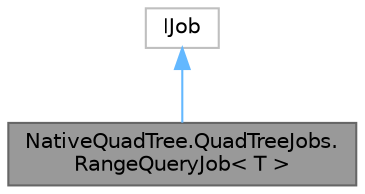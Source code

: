 digraph "NativeQuadTree.QuadTreeJobs.RangeQueryJob&lt; T &gt;"
{
 // LATEX_PDF_SIZE
  bgcolor="transparent";
  edge [fontname=Helvetica,fontsize=10,labelfontname=Helvetica,labelfontsize=10];
  node [fontname=Helvetica,fontsize=10,shape=box,height=0.2,width=0.4];
  Node1 [id="Node000001",label="NativeQuadTree.QuadTreeJobs.\lRangeQueryJob\< T \>",height=0.2,width=0.4,color="gray40", fillcolor="grey60", style="filled", fontcolor="black",tooltip="Example on how to do a range query, it's better to write your own and do many queries in a batch."];
  Node2 -> Node1 [id="edge1_Node000001_Node000002",dir="back",color="steelblue1",style="solid",tooltip=" "];
  Node2 [id="Node000002",label="IJob",height=0.2,width=0.4,color="grey75", fillcolor="white", style="filled",tooltip=" "];
}
